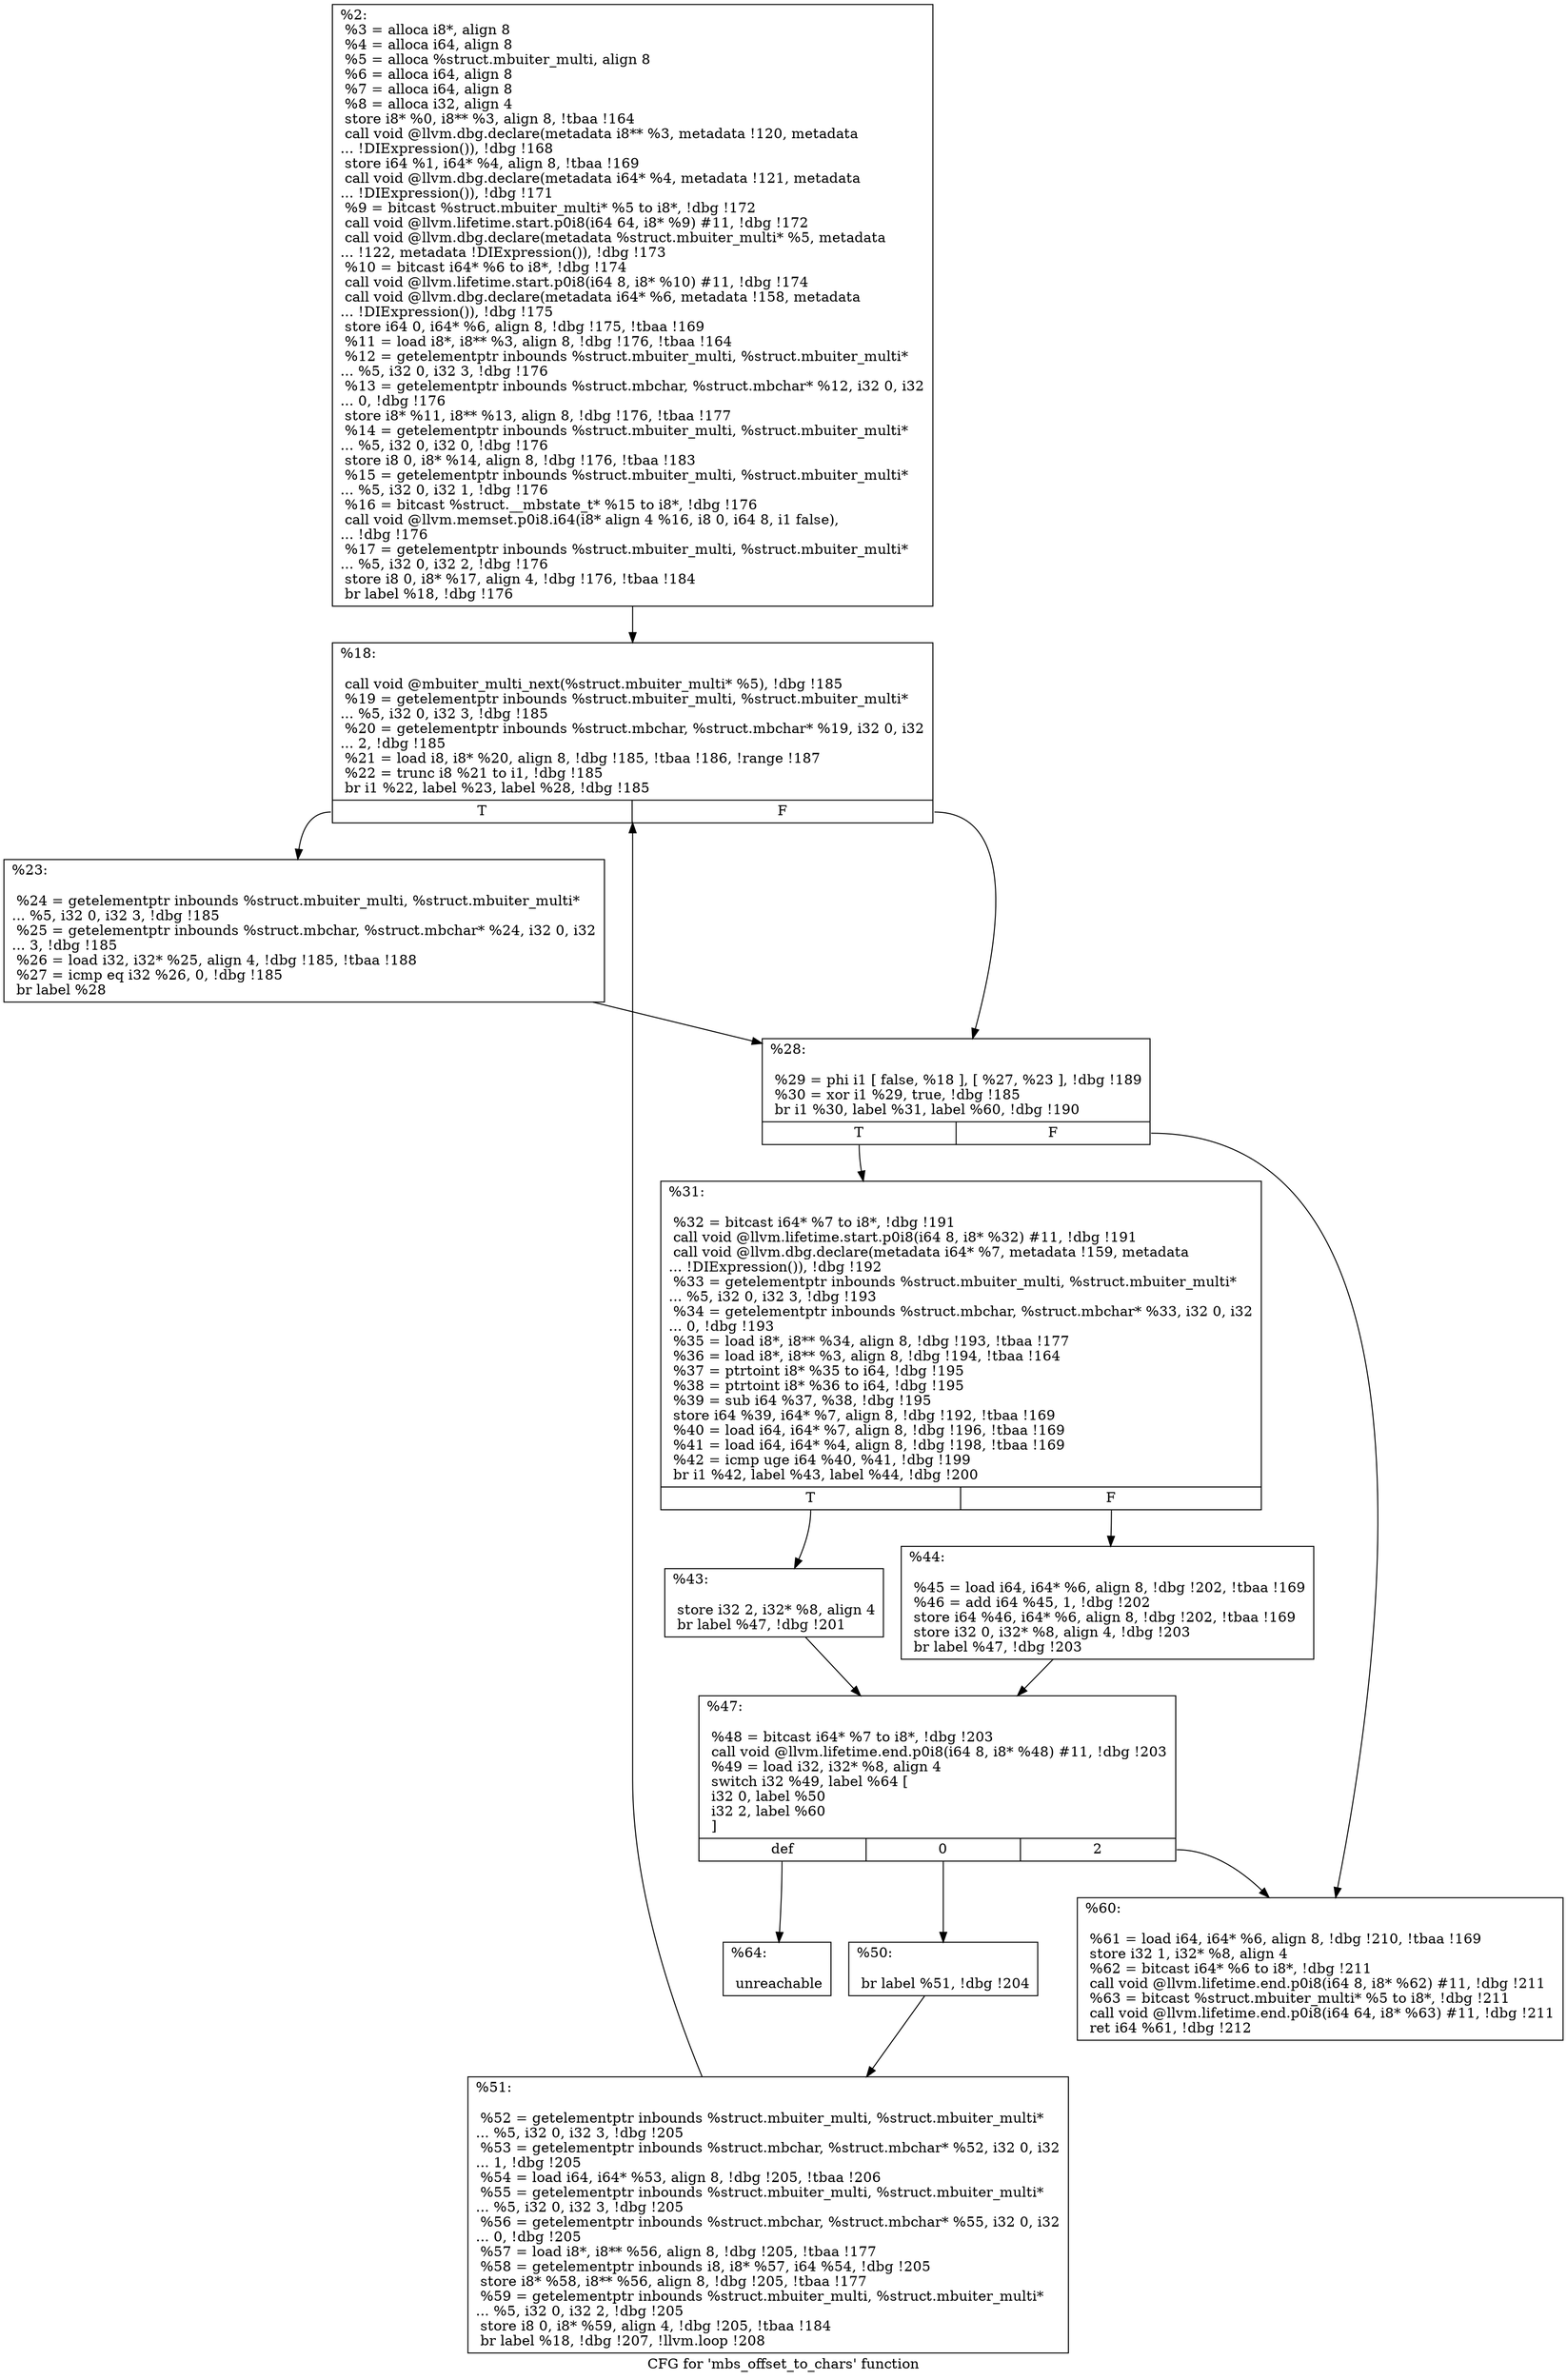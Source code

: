 digraph "CFG for 'mbs_offset_to_chars' function" {
	label="CFG for 'mbs_offset_to_chars' function";

	Node0x23fbea0 [shape=record,label="{%2:\l  %3 = alloca i8*, align 8\l  %4 = alloca i64, align 8\l  %5 = alloca %struct.mbuiter_multi, align 8\l  %6 = alloca i64, align 8\l  %7 = alloca i64, align 8\l  %8 = alloca i32, align 4\l  store i8* %0, i8** %3, align 8, !tbaa !164\l  call void @llvm.dbg.declare(metadata i8** %3, metadata !120, metadata\l... !DIExpression()), !dbg !168\l  store i64 %1, i64* %4, align 8, !tbaa !169\l  call void @llvm.dbg.declare(metadata i64* %4, metadata !121, metadata\l... !DIExpression()), !dbg !171\l  %9 = bitcast %struct.mbuiter_multi* %5 to i8*, !dbg !172\l  call void @llvm.lifetime.start.p0i8(i64 64, i8* %9) #11, !dbg !172\l  call void @llvm.dbg.declare(metadata %struct.mbuiter_multi* %5, metadata\l... !122, metadata !DIExpression()), !dbg !173\l  %10 = bitcast i64* %6 to i8*, !dbg !174\l  call void @llvm.lifetime.start.p0i8(i64 8, i8* %10) #11, !dbg !174\l  call void @llvm.dbg.declare(metadata i64* %6, metadata !158, metadata\l... !DIExpression()), !dbg !175\l  store i64 0, i64* %6, align 8, !dbg !175, !tbaa !169\l  %11 = load i8*, i8** %3, align 8, !dbg !176, !tbaa !164\l  %12 = getelementptr inbounds %struct.mbuiter_multi, %struct.mbuiter_multi*\l... %5, i32 0, i32 3, !dbg !176\l  %13 = getelementptr inbounds %struct.mbchar, %struct.mbchar* %12, i32 0, i32\l... 0, !dbg !176\l  store i8* %11, i8** %13, align 8, !dbg !176, !tbaa !177\l  %14 = getelementptr inbounds %struct.mbuiter_multi, %struct.mbuiter_multi*\l... %5, i32 0, i32 0, !dbg !176\l  store i8 0, i8* %14, align 8, !dbg !176, !tbaa !183\l  %15 = getelementptr inbounds %struct.mbuiter_multi, %struct.mbuiter_multi*\l... %5, i32 0, i32 1, !dbg !176\l  %16 = bitcast %struct.__mbstate_t* %15 to i8*, !dbg !176\l  call void @llvm.memset.p0i8.i64(i8* align 4 %16, i8 0, i64 8, i1 false),\l... !dbg !176\l  %17 = getelementptr inbounds %struct.mbuiter_multi, %struct.mbuiter_multi*\l... %5, i32 0, i32 2, !dbg !176\l  store i8 0, i8* %17, align 4, !dbg !176, !tbaa !184\l  br label %18, !dbg !176\l}"];
	Node0x23fbea0 -> Node0x23fc600;
	Node0x23fc600 [shape=record,label="{%18:\l\l  call void @mbuiter_multi_next(%struct.mbuiter_multi* %5), !dbg !185\l  %19 = getelementptr inbounds %struct.mbuiter_multi, %struct.mbuiter_multi*\l... %5, i32 0, i32 3, !dbg !185\l  %20 = getelementptr inbounds %struct.mbchar, %struct.mbchar* %19, i32 0, i32\l... 2, !dbg !185\l  %21 = load i8, i8* %20, align 8, !dbg !185, !tbaa !186, !range !187\l  %22 = trunc i8 %21 to i1, !dbg !185\l  br i1 %22, label %23, label %28, !dbg !185\l|{<s0>T|<s1>F}}"];
	Node0x23fc600:s0 -> Node0x23fc650;
	Node0x23fc600:s1 -> Node0x23fc6a0;
	Node0x23fc650 [shape=record,label="{%23:\l\l  %24 = getelementptr inbounds %struct.mbuiter_multi, %struct.mbuiter_multi*\l... %5, i32 0, i32 3, !dbg !185\l  %25 = getelementptr inbounds %struct.mbchar, %struct.mbchar* %24, i32 0, i32\l... 3, !dbg !185\l  %26 = load i32, i32* %25, align 4, !dbg !185, !tbaa !188\l  %27 = icmp eq i32 %26, 0, !dbg !185\l  br label %28\l}"];
	Node0x23fc650 -> Node0x23fc6a0;
	Node0x23fc6a0 [shape=record,label="{%28:\l\l  %29 = phi i1 [ false, %18 ], [ %27, %23 ], !dbg !189\l  %30 = xor i1 %29, true, !dbg !185\l  br i1 %30, label %31, label %60, !dbg !190\l|{<s0>T|<s1>F}}"];
	Node0x23fc6a0:s0 -> Node0x23fc6f0;
	Node0x23fc6a0:s1 -> Node0x23fc8d0;
	Node0x23fc6f0 [shape=record,label="{%31:\l\l  %32 = bitcast i64* %7 to i8*, !dbg !191\l  call void @llvm.lifetime.start.p0i8(i64 8, i8* %32) #11, !dbg !191\l  call void @llvm.dbg.declare(metadata i64* %7, metadata !159, metadata\l... !DIExpression()), !dbg !192\l  %33 = getelementptr inbounds %struct.mbuiter_multi, %struct.mbuiter_multi*\l... %5, i32 0, i32 3, !dbg !193\l  %34 = getelementptr inbounds %struct.mbchar, %struct.mbchar* %33, i32 0, i32\l... 0, !dbg !193\l  %35 = load i8*, i8** %34, align 8, !dbg !193, !tbaa !177\l  %36 = load i8*, i8** %3, align 8, !dbg !194, !tbaa !164\l  %37 = ptrtoint i8* %35 to i64, !dbg !195\l  %38 = ptrtoint i8* %36 to i64, !dbg !195\l  %39 = sub i64 %37, %38, !dbg !195\l  store i64 %39, i64* %7, align 8, !dbg !192, !tbaa !169\l  %40 = load i64, i64* %7, align 8, !dbg !196, !tbaa !169\l  %41 = load i64, i64* %4, align 8, !dbg !198, !tbaa !169\l  %42 = icmp uge i64 %40, %41, !dbg !199\l  br i1 %42, label %43, label %44, !dbg !200\l|{<s0>T|<s1>F}}"];
	Node0x23fc6f0:s0 -> Node0x23fc740;
	Node0x23fc6f0:s1 -> Node0x23fc790;
	Node0x23fc740 [shape=record,label="{%43:\l\l  store i32 2, i32* %8, align 4\l  br label %47, !dbg !201\l}"];
	Node0x23fc740 -> Node0x23fc7e0;
	Node0x23fc790 [shape=record,label="{%44:\l\l  %45 = load i64, i64* %6, align 8, !dbg !202, !tbaa !169\l  %46 = add i64 %45, 1, !dbg !202\l  store i64 %46, i64* %6, align 8, !dbg !202, !tbaa !169\l  store i32 0, i32* %8, align 4, !dbg !203\l  br label %47, !dbg !203\l}"];
	Node0x23fc790 -> Node0x23fc7e0;
	Node0x23fc7e0 [shape=record,label="{%47:\l\l  %48 = bitcast i64* %7 to i8*, !dbg !203\l  call void @llvm.lifetime.end.p0i8(i64 8, i8* %48) #11, !dbg !203\l  %49 = load i32, i32* %8, align 4\l  switch i32 %49, label %64 [\l    i32 0, label %50\l    i32 2, label %60\l  ]\l|{<s0>def|<s1>0|<s2>2}}"];
	Node0x23fc7e0:s0 -> Node0x23fc920;
	Node0x23fc7e0:s1 -> Node0x23fc830;
	Node0x23fc7e0:s2 -> Node0x23fc8d0;
	Node0x23fc830 [shape=record,label="{%50:\l\l  br label %51, !dbg !204\l}"];
	Node0x23fc830 -> Node0x23fc880;
	Node0x23fc880 [shape=record,label="{%51:\l\l  %52 = getelementptr inbounds %struct.mbuiter_multi, %struct.mbuiter_multi*\l... %5, i32 0, i32 3, !dbg !205\l  %53 = getelementptr inbounds %struct.mbchar, %struct.mbchar* %52, i32 0, i32\l... 1, !dbg !205\l  %54 = load i64, i64* %53, align 8, !dbg !205, !tbaa !206\l  %55 = getelementptr inbounds %struct.mbuiter_multi, %struct.mbuiter_multi*\l... %5, i32 0, i32 3, !dbg !205\l  %56 = getelementptr inbounds %struct.mbchar, %struct.mbchar* %55, i32 0, i32\l... 0, !dbg !205\l  %57 = load i8*, i8** %56, align 8, !dbg !205, !tbaa !177\l  %58 = getelementptr inbounds i8, i8* %57, i64 %54, !dbg !205\l  store i8* %58, i8** %56, align 8, !dbg !205, !tbaa !177\l  %59 = getelementptr inbounds %struct.mbuiter_multi, %struct.mbuiter_multi*\l... %5, i32 0, i32 2, !dbg !205\l  store i8 0, i8* %59, align 4, !dbg !205, !tbaa !184\l  br label %18, !dbg !207, !llvm.loop !208\l}"];
	Node0x23fc880 -> Node0x23fc600;
	Node0x23fc8d0 [shape=record,label="{%60:\l\l  %61 = load i64, i64* %6, align 8, !dbg !210, !tbaa !169\l  store i32 1, i32* %8, align 4\l  %62 = bitcast i64* %6 to i8*, !dbg !211\l  call void @llvm.lifetime.end.p0i8(i64 8, i8* %62) #11, !dbg !211\l  %63 = bitcast %struct.mbuiter_multi* %5 to i8*, !dbg !211\l  call void @llvm.lifetime.end.p0i8(i64 64, i8* %63) #11, !dbg !211\l  ret i64 %61, !dbg !212\l}"];
	Node0x23fc920 [shape=record,label="{%64:\l\l  unreachable\l}"];
}
